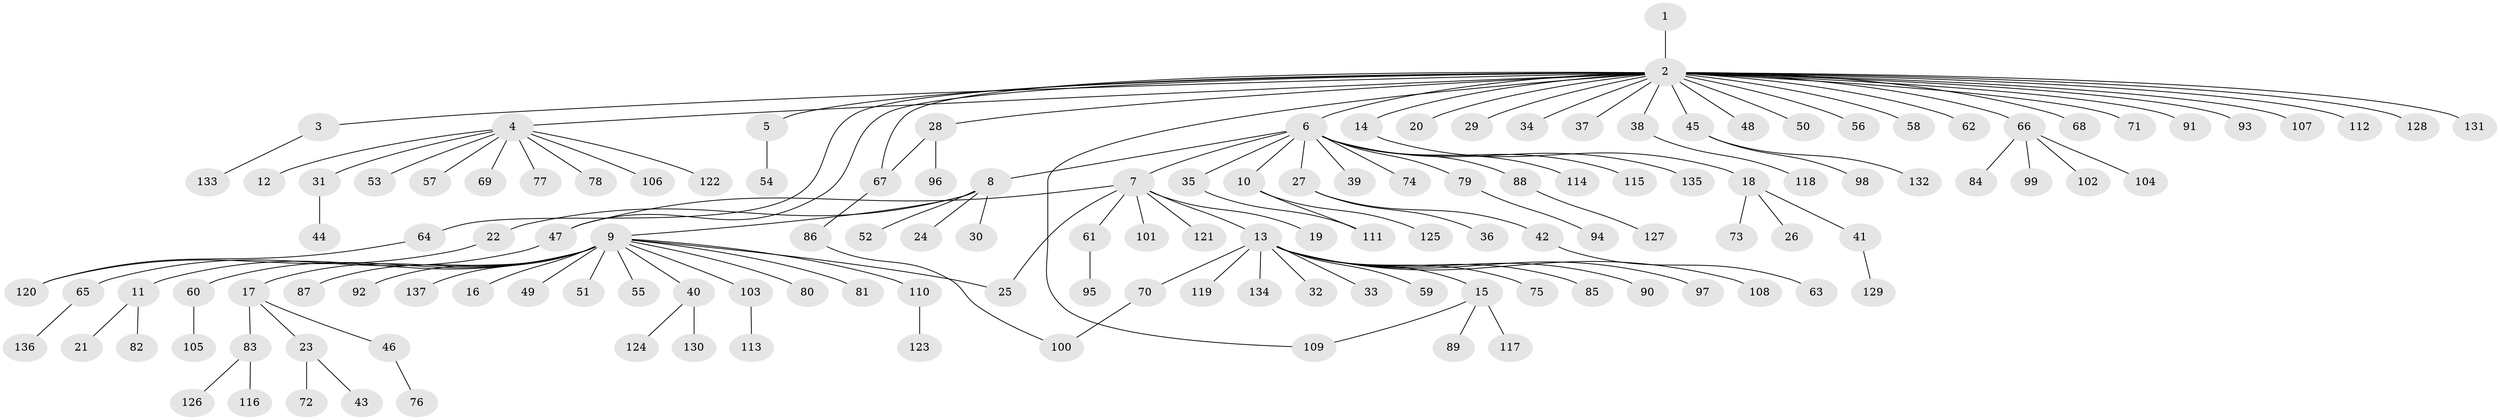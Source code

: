 // Generated by graph-tools (version 1.1) at 2025/50/03/09/25 03:50:00]
// undirected, 137 vertices, 143 edges
graph export_dot {
graph [start="1"]
  node [color=gray90,style=filled];
  1;
  2;
  3;
  4;
  5;
  6;
  7;
  8;
  9;
  10;
  11;
  12;
  13;
  14;
  15;
  16;
  17;
  18;
  19;
  20;
  21;
  22;
  23;
  24;
  25;
  26;
  27;
  28;
  29;
  30;
  31;
  32;
  33;
  34;
  35;
  36;
  37;
  38;
  39;
  40;
  41;
  42;
  43;
  44;
  45;
  46;
  47;
  48;
  49;
  50;
  51;
  52;
  53;
  54;
  55;
  56;
  57;
  58;
  59;
  60;
  61;
  62;
  63;
  64;
  65;
  66;
  67;
  68;
  69;
  70;
  71;
  72;
  73;
  74;
  75;
  76;
  77;
  78;
  79;
  80;
  81;
  82;
  83;
  84;
  85;
  86;
  87;
  88;
  89;
  90;
  91;
  92;
  93;
  94;
  95;
  96;
  97;
  98;
  99;
  100;
  101;
  102;
  103;
  104;
  105;
  106;
  107;
  108;
  109;
  110;
  111;
  112;
  113;
  114;
  115;
  116;
  117;
  118;
  119;
  120;
  121;
  122;
  123;
  124;
  125;
  126;
  127;
  128;
  129;
  130;
  131;
  132;
  133;
  134;
  135;
  136;
  137;
  1 -- 2;
  2 -- 3;
  2 -- 4;
  2 -- 5;
  2 -- 6;
  2 -- 14;
  2 -- 20;
  2 -- 28;
  2 -- 29;
  2 -- 34;
  2 -- 37;
  2 -- 38;
  2 -- 45;
  2 -- 47;
  2 -- 48;
  2 -- 50;
  2 -- 56;
  2 -- 58;
  2 -- 62;
  2 -- 64;
  2 -- 66;
  2 -- 67;
  2 -- 68;
  2 -- 71;
  2 -- 91;
  2 -- 93;
  2 -- 107;
  2 -- 109;
  2 -- 112;
  2 -- 128;
  2 -- 131;
  3 -- 133;
  4 -- 12;
  4 -- 31;
  4 -- 53;
  4 -- 57;
  4 -- 69;
  4 -- 77;
  4 -- 78;
  4 -- 106;
  4 -- 122;
  5 -- 54;
  6 -- 7;
  6 -- 8;
  6 -- 10;
  6 -- 27;
  6 -- 35;
  6 -- 39;
  6 -- 74;
  6 -- 79;
  6 -- 88;
  6 -- 114;
  6 -- 115;
  6 -- 135;
  7 -- 13;
  7 -- 19;
  7 -- 25;
  7 -- 47;
  7 -- 61;
  7 -- 101;
  7 -- 121;
  8 -- 9;
  8 -- 22;
  8 -- 24;
  8 -- 30;
  8 -- 52;
  9 -- 11;
  9 -- 16;
  9 -- 17;
  9 -- 25;
  9 -- 40;
  9 -- 49;
  9 -- 51;
  9 -- 55;
  9 -- 60;
  9 -- 80;
  9 -- 81;
  9 -- 87;
  9 -- 92;
  9 -- 103;
  9 -- 110;
  9 -- 137;
  10 -- 111;
  10 -- 125;
  11 -- 21;
  11 -- 82;
  13 -- 15;
  13 -- 32;
  13 -- 33;
  13 -- 59;
  13 -- 70;
  13 -- 75;
  13 -- 85;
  13 -- 90;
  13 -- 97;
  13 -- 108;
  13 -- 119;
  13 -- 134;
  14 -- 18;
  15 -- 89;
  15 -- 109;
  15 -- 117;
  17 -- 23;
  17 -- 46;
  17 -- 83;
  18 -- 26;
  18 -- 41;
  18 -- 73;
  22 -- 120;
  23 -- 43;
  23 -- 72;
  27 -- 36;
  27 -- 42;
  28 -- 67;
  28 -- 96;
  31 -- 44;
  35 -- 111;
  38 -- 118;
  40 -- 124;
  40 -- 130;
  41 -- 129;
  42 -- 63;
  45 -- 98;
  45 -- 132;
  46 -- 76;
  47 -- 65;
  60 -- 105;
  61 -- 95;
  64 -- 120;
  65 -- 136;
  66 -- 84;
  66 -- 99;
  66 -- 102;
  66 -- 104;
  67 -- 86;
  70 -- 100;
  79 -- 94;
  83 -- 116;
  83 -- 126;
  86 -- 100;
  88 -- 127;
  103 -- 113;
  110 -- 123;
}
